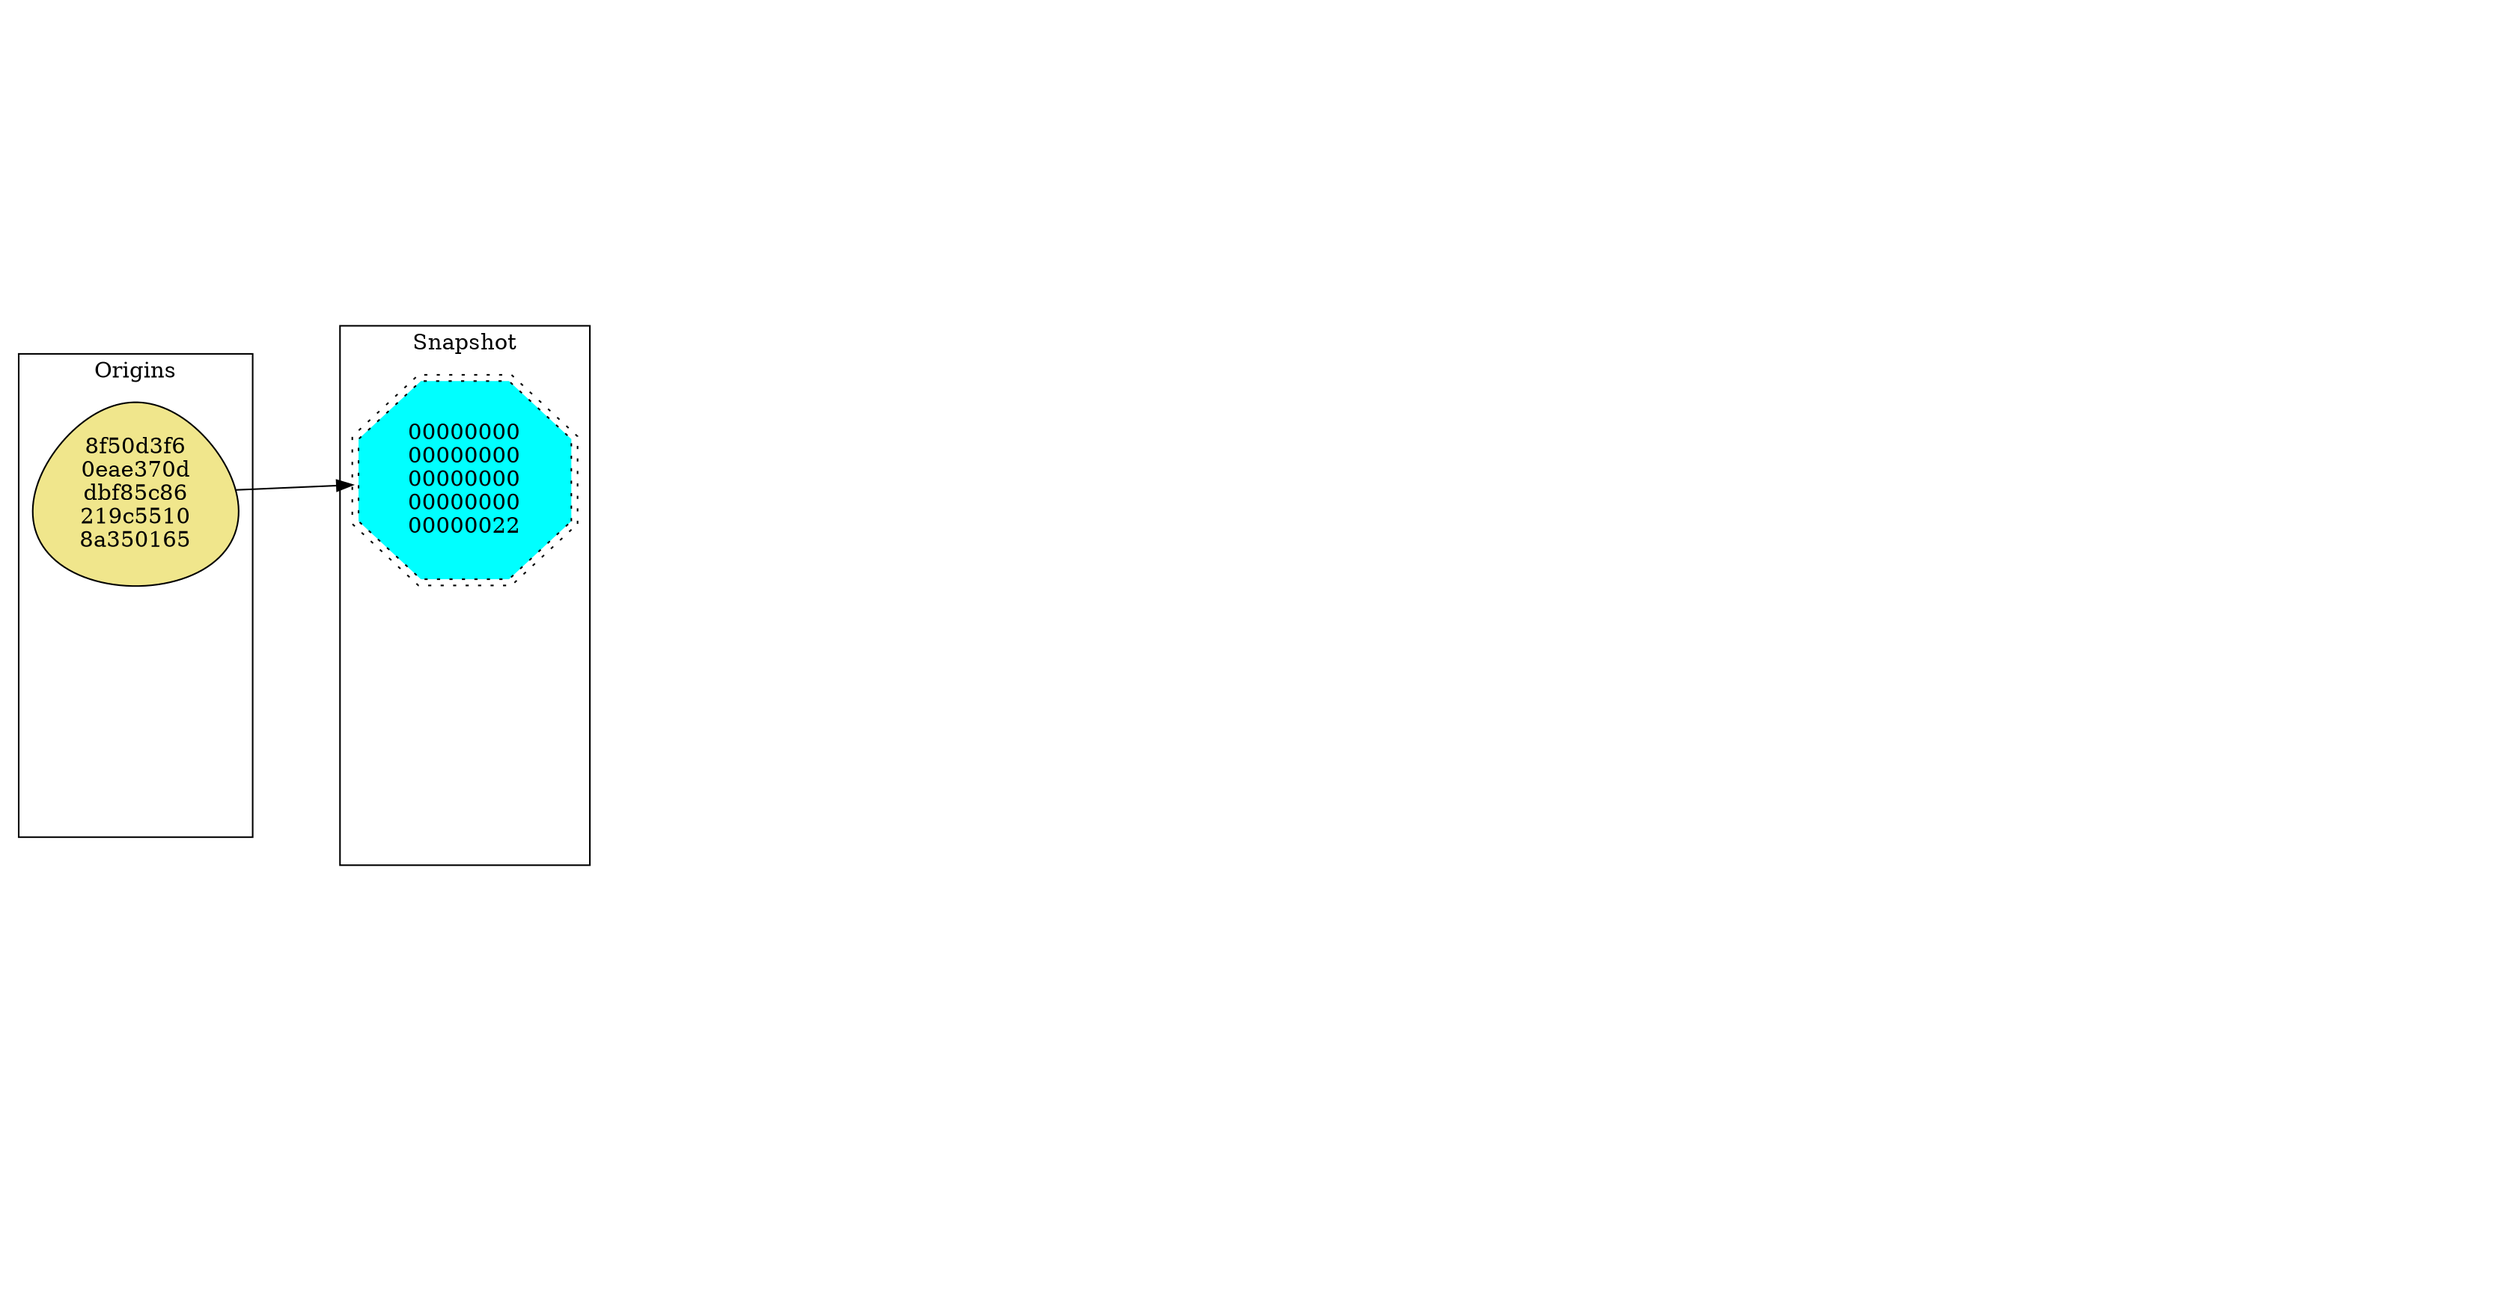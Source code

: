 digraph "Inventory step 02 (after looking up storage)" {
	graph [nodesep=0.5,
		rankdir="LR",
		ranksep=1
	];
	subgraph cnt {
		node [fillcolor=pink,
			style=invis
		];
		12	[fillcolor=pink,
			label="00000000\n00000000\n00000000\n00000000\n00000001",
			style=invis];
		13	[fillcolor=pink,
			label="00000000\n00000000\n00000000\n00000000\n00000007",
			style=invis];
		16	[fillcolor=pink,
			label="00000000\n00000000\n00000000\n00000000\n00000014",
			style=invis];
		17	[fillcolor=pink,
			label="00000000\n00000000\n00000000\n00000000\n00000011",
			style=invis];
		18	[fillcolor=pink,
			label="00000000\n00000000\n00000000\n00000000\n00000005",
			style=invis];
		19	[fillcolor=pink,
			label="00000000\n00000000\n00000000\n00000000\n00000004",
			style=invis];
		20	[fillcolor=pink,
			label="00000000\n00000000\n00000000\n00000000\n00000015",
			style=invis];
	}
	subgraph cluster_dir {
		graph [label="File contents",
			style=invis
		];
		node [fillcolor=lightblue,
			shape=folder,
			style=invis
		];
		edge [style=invis];
		12;
		13;
		16;
		17;
		18;
		19;
		20;
		6	[fillcolor=lightblue,
			label="00000000\n00000000\n00000000\n00000000\n00000008",
			shape=folder,
			style=invis];
		6 -> 12	[style=invis];
		6 -> 13	[style=invis];
		14	[fillcolor=lightblue,
			label="00000000\n00000000\n00000000\n00000000\n00000006",
			shape=folder,
			style=invis];
		6 -> 14	[style=invis];
		14 -> 18	[style=invis];
		14 -> 19	[style=invis];
		8	[fillcolor=lightblue,
			label="00000000\n00000000\n00000000\n00000000\n00000002",
			shape=folder,
			style=invis];
		8 -> 12	[style=invis];
		9	[fillcolor=lightblue,
			label="00000000\n00000000\n00000000\n00000000\n00000017",
			shape=folder,
			style=invis];
		9 -> 16	[style=invis];
		15	[fillcolor=lightblue,
			label="00000000\n00000000\n00000000\n00000000\n00000016",
			shape=folder,
			style=invis];
		9 -> 15	[style=invis];
		15 -> 20	[style=invis];
		11	[fillcolor=lightblue,
			label="00000000\n00000000\n00000000\n00000000\n00000012",
			shape=folder,
			style=invis];
		11 -> 17	[style=invis];
		11 -> 6	[style=invis];
	}
	subgraph cluster_rev {
		graph [label=Revisions,
			style=invis
		];
		node [fillcolor=orchid,
			shape=diamond,
			style=invis
		];
		edge [style=invis];
		6;
		8;
		9;
		11;
		7	[fillcolor=orchid,
			label="00000000\n00000000\n00000000\n00000000\n00000003",
			shape=diamond,
			style=invis];
		7 -> 8	[style=invis];
		2	[fillcolor=orchid,
			label="00000000\n00000000\n00000000\n00000000\n00000009",
			shape=diamond,
			style=invis];
		2 -> 6	[style=invis];
		2 -> 7	[constraint=false,
			style=invis];
		10	[fillcolor=orchid,
			label="00000000\n00000000\n00000000\n00000000\n00000013",
			shape=diamond,
			style=invis];
		10 -> 11	[style=invis];
		10 -> 2	[constraint=false,
			style=invis];
		5	[fillcolor=orchid,
			label="00000000\n00000000\n00000000\n00000000\n00000018",
			shape=diamond,
			style=invis];
		5 -> 9	[style=invis];
		5 -> 10	[constraint=false,
			style=invis];
	}
	subgraph cluster_rel {
		graph [label=Releases,
			style=invis
		];
		node [fillcolor=sandybrown,
			shape=octagon,
			style=invis
		];
		edge [style=invis];
		2;
		5;
		3	[fillcolor=sandybrown,
			label="00000000\n00000000\n00000000\n00000000\n00000010",
			shape=octagon,
			style=invis];
		3 -> 2	[style=invis];
		4	[fillcolor=sandybrown,
			label="00000000\n00000000\n00000000\n00000000\n00000021",
			shape=octagon,
			style=invis];
		4 -> 5	[style=invis];
	}
	subgraph cluster_snp {
		graph [label=Snapshot];
		node [fillcolor=aqua,
			shape=doubleoctagon,
			style=filled
		];
		edge [style=invis];
		2;
		3;
		4;
		1	[fillcolor=aqua,
			label="00000000\n00000000\n00000000\n00000000\n00000022",
			shape=doubleoctagon,
			style="filled,dotted"];
		1 -> 2	[style=invis];
		1 -> 3	[style=invis];
		1 -> 4	[style=invis];
		22	[fillcolor=aqua,
			label="00000000\n00000000\n00000000\n00000000\n00000020",
			shape=doubleoctagon,
			style=invis];
		22 -> 2	[style=invis];
		22 -> 3	[style=invis];
	}
	subgraph cluster_ori {
		graph [label=Origins];
		node [fillcolor=khaki,
			shape=egg,
			style=filled
		];
		1;
		22;
		0	[fillcolor=khaki,
			label="8f50d3f6\n0eae370d\ndbf85c86\n219c5510\n8a350165",
			shape=egg,
			style=filled];
		0 -> 1;
		21	[fillcolor=khaki,
			label="83404f99\n5118bd25\n774f4ac1\n4422a8f1\n75e7a054",
			shape=egg,
			style=invis];
		21 -> 22	[style=invis];
	}
}
